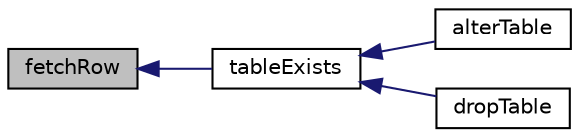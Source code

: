 digraph G
{
  edge [fontname="Helvetica",fontsize="10",labelfontname="Helvetica",labelfontsize="10"];
  node [fontname="Helvetica",fontsize="10",shape=record];
  rankdir=LR;
  Node1 [label="fetchRow",height=0.2,width=0.4,color="black", fillcolor="grey75", style="filled" fontcolor="black"];
  Node1 -> Node2 [dir=back,color="midnightblue",fontsize="10",style="solid"];
  Node2 [label="tableExists",height=0.2,width=0.4,color="black", fillcolor="white", style="filled",URL="$class_my_s_q_li_database.html#ae7cdaa744d52a1eb0103e377023ca528"];
  Node2 -> Node3 [dir=back,color="midnightblue",fontsize="10",style="solid"];
  Node3 [label="alterTable",height=0.2,width=0.4,color="black", fillcolor="white", style="filled",URL="$class_my_s_q_li_database.html#aa8cf3e2be109e548bed6980622fffb41"];
  Node2 -> Node4 [dir=back,color="midnightblue",fontsize="10",style="solid"];
  Node4 [label="dropTable",height=0.2,width=0.4,color="black", fillcolor="white", style="filled",URL="$class_my_s_q_li_database.html#a3471d37afdd3d76f5379dfe7364db0b6"];
}
